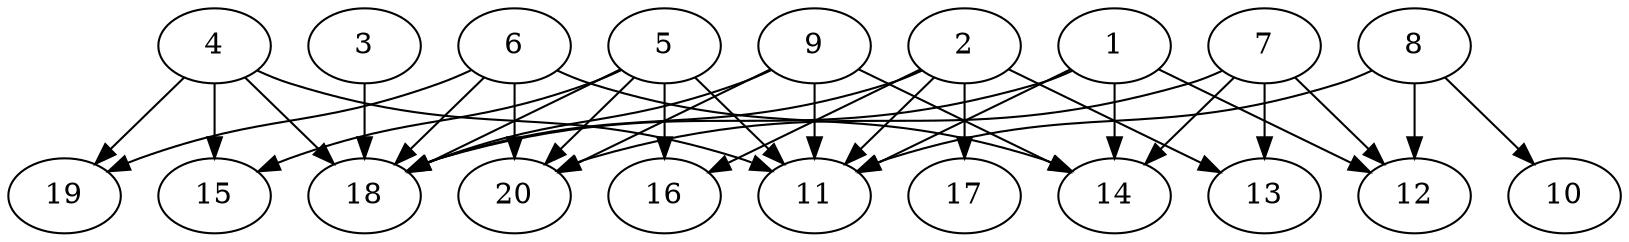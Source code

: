 // DAG automatically generated by daggen at Wed Jul 24 21:20:06 2019
// ./daggen --dot -n 20 --ccr 0.3 --fat 0.8 --regular 0.5 --density 0.8 --mindata 5242880 --maxdata 52428800 
digraph G {
  1 [size="137680213", alpha="0.18", expect_size="41304064"] 
  1 -> 11 [size ="41304064"]
  1 -> 12 [size ="41304064"]
  1 -> 14 [size ="41304064"]
  1 -> 18 [size ="41304064"]
  2 [size="155282773", alpha="0.01", expect_size="46584832"] 
  2 -> 11 [size ="46584832"]
  2 -> 13 [size ="46584832"]
  2 -> 16 [size ="46584832"]
  2 -> 17 [size ="46584832"]
  2 -> 18 [size ="46584832"]
  3 [size="138530133", alpha="0.12", expect_size="41559040"] 
  3 -> 18 [size ="41559040"]
  4 [size="174452053", alpha="0.02", expect_size="52335616"] 
  4 -> 11 [size ="52335616"]
  4 -> 15 [size ="52335616"]
  4 -> 18 [size ="52335616"]
  4 -> 19 [size ="52335616"]
  5 [size="46878720", alpha="0.10", expect_size="14063616"] 
  5 -> 11 [size ="14063616"]
  5 -> 15 [size ="14063616"]
  5 -> 16 [size ="14063616"]
  5 -> 18 [size ="14063616"]
  5 -> 20 [size ="14063616"]
  6 [size="48298667", alpha="0.08", expect_size="14489600"] 
  6 -> 14 [size ="14489600"]
  6 -> 18 [size ="14489600"]
  6 -> 19 [size ="14489600"]
  6 -> 20 [size ="14489600"]
  7 [size="174066347", alpha="0.17", expect_size="52219904"] 
  7 -> 12 [size ="52219904"]
  7 -> 13 [size ="52219904"]
  7 -> 14 [size ="52219904"]
  7 -> 20 [size ="52219904"]
  8 [size="43663360", alpha="0.07", expect_size="13099008"] 
  8 -> 10 [size ="13099008"]
  8 -> 11 [size ="13099008"]
  8 -> 12 [size ="13099008"]
  9 [size="163416747", alpha="0.19", expect_size="49025024"] 
  9 -> 11 [size ="49025024"]
  9 -> 14 [size ="49025024"]
  9 -> 18 [size ="49025024"]
  9 -> 20 [size ="49025024"]
  10 [size="160157013", alpha="0.08", expect_size="48047104"] 
  11 [size="106574507", alpha="0.03", expect_size="31972352"] 
  12 [size="89378133", alpha="0.04", expect_size="26813440"] 
  13 [size="100177920", alpha="0.01", expect_size="30053376"] 
  14 [size="34054827", alpha="0.05", expect_size="10216448"] 
  15 [size="52961280", alpha="0.01", expect_size="15888384"] 
  16 [size="135205547", alpha="0.03", expect_size="40561664"] 
  17 [size="43922773", alpha="0.04", expect_size="13176832"] 
  18 [size="22538240", alpha="0.05", expect_size="6761472"] 
  19 [size="75796480", alpha="0.03", expect_size="22738944"] 
  20 [size="69205333", alpha="0.18", expect_size="20761600"] 
}
